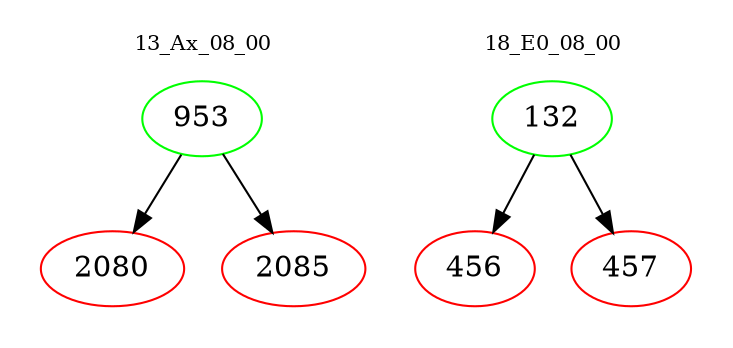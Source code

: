 digraph{
subgraph cluster_0 {
color = white
label = "13_Ax_08_00";
fontsize=10;
T0_953 [label="953", color="green"]
T0_953 -> T0_2080 [color="black"]
T0_2080 [label="2080", color="red"]
T0_953 -> T0_2085 [color="black"]
T0_2085 [label="2085", color="red"]
}
subgraph cluster_1 {
color = white
label = "18_E0_08_00";
fontsize=10;
T1_132 [label="132", color="green"]
T1_132 -> T1_456 [color="black"]
T1_456 [label="456", color="red"]
T1_132 -> T1_457 [color="black"]
T1_457 [label="457", color="red"]
}
}
